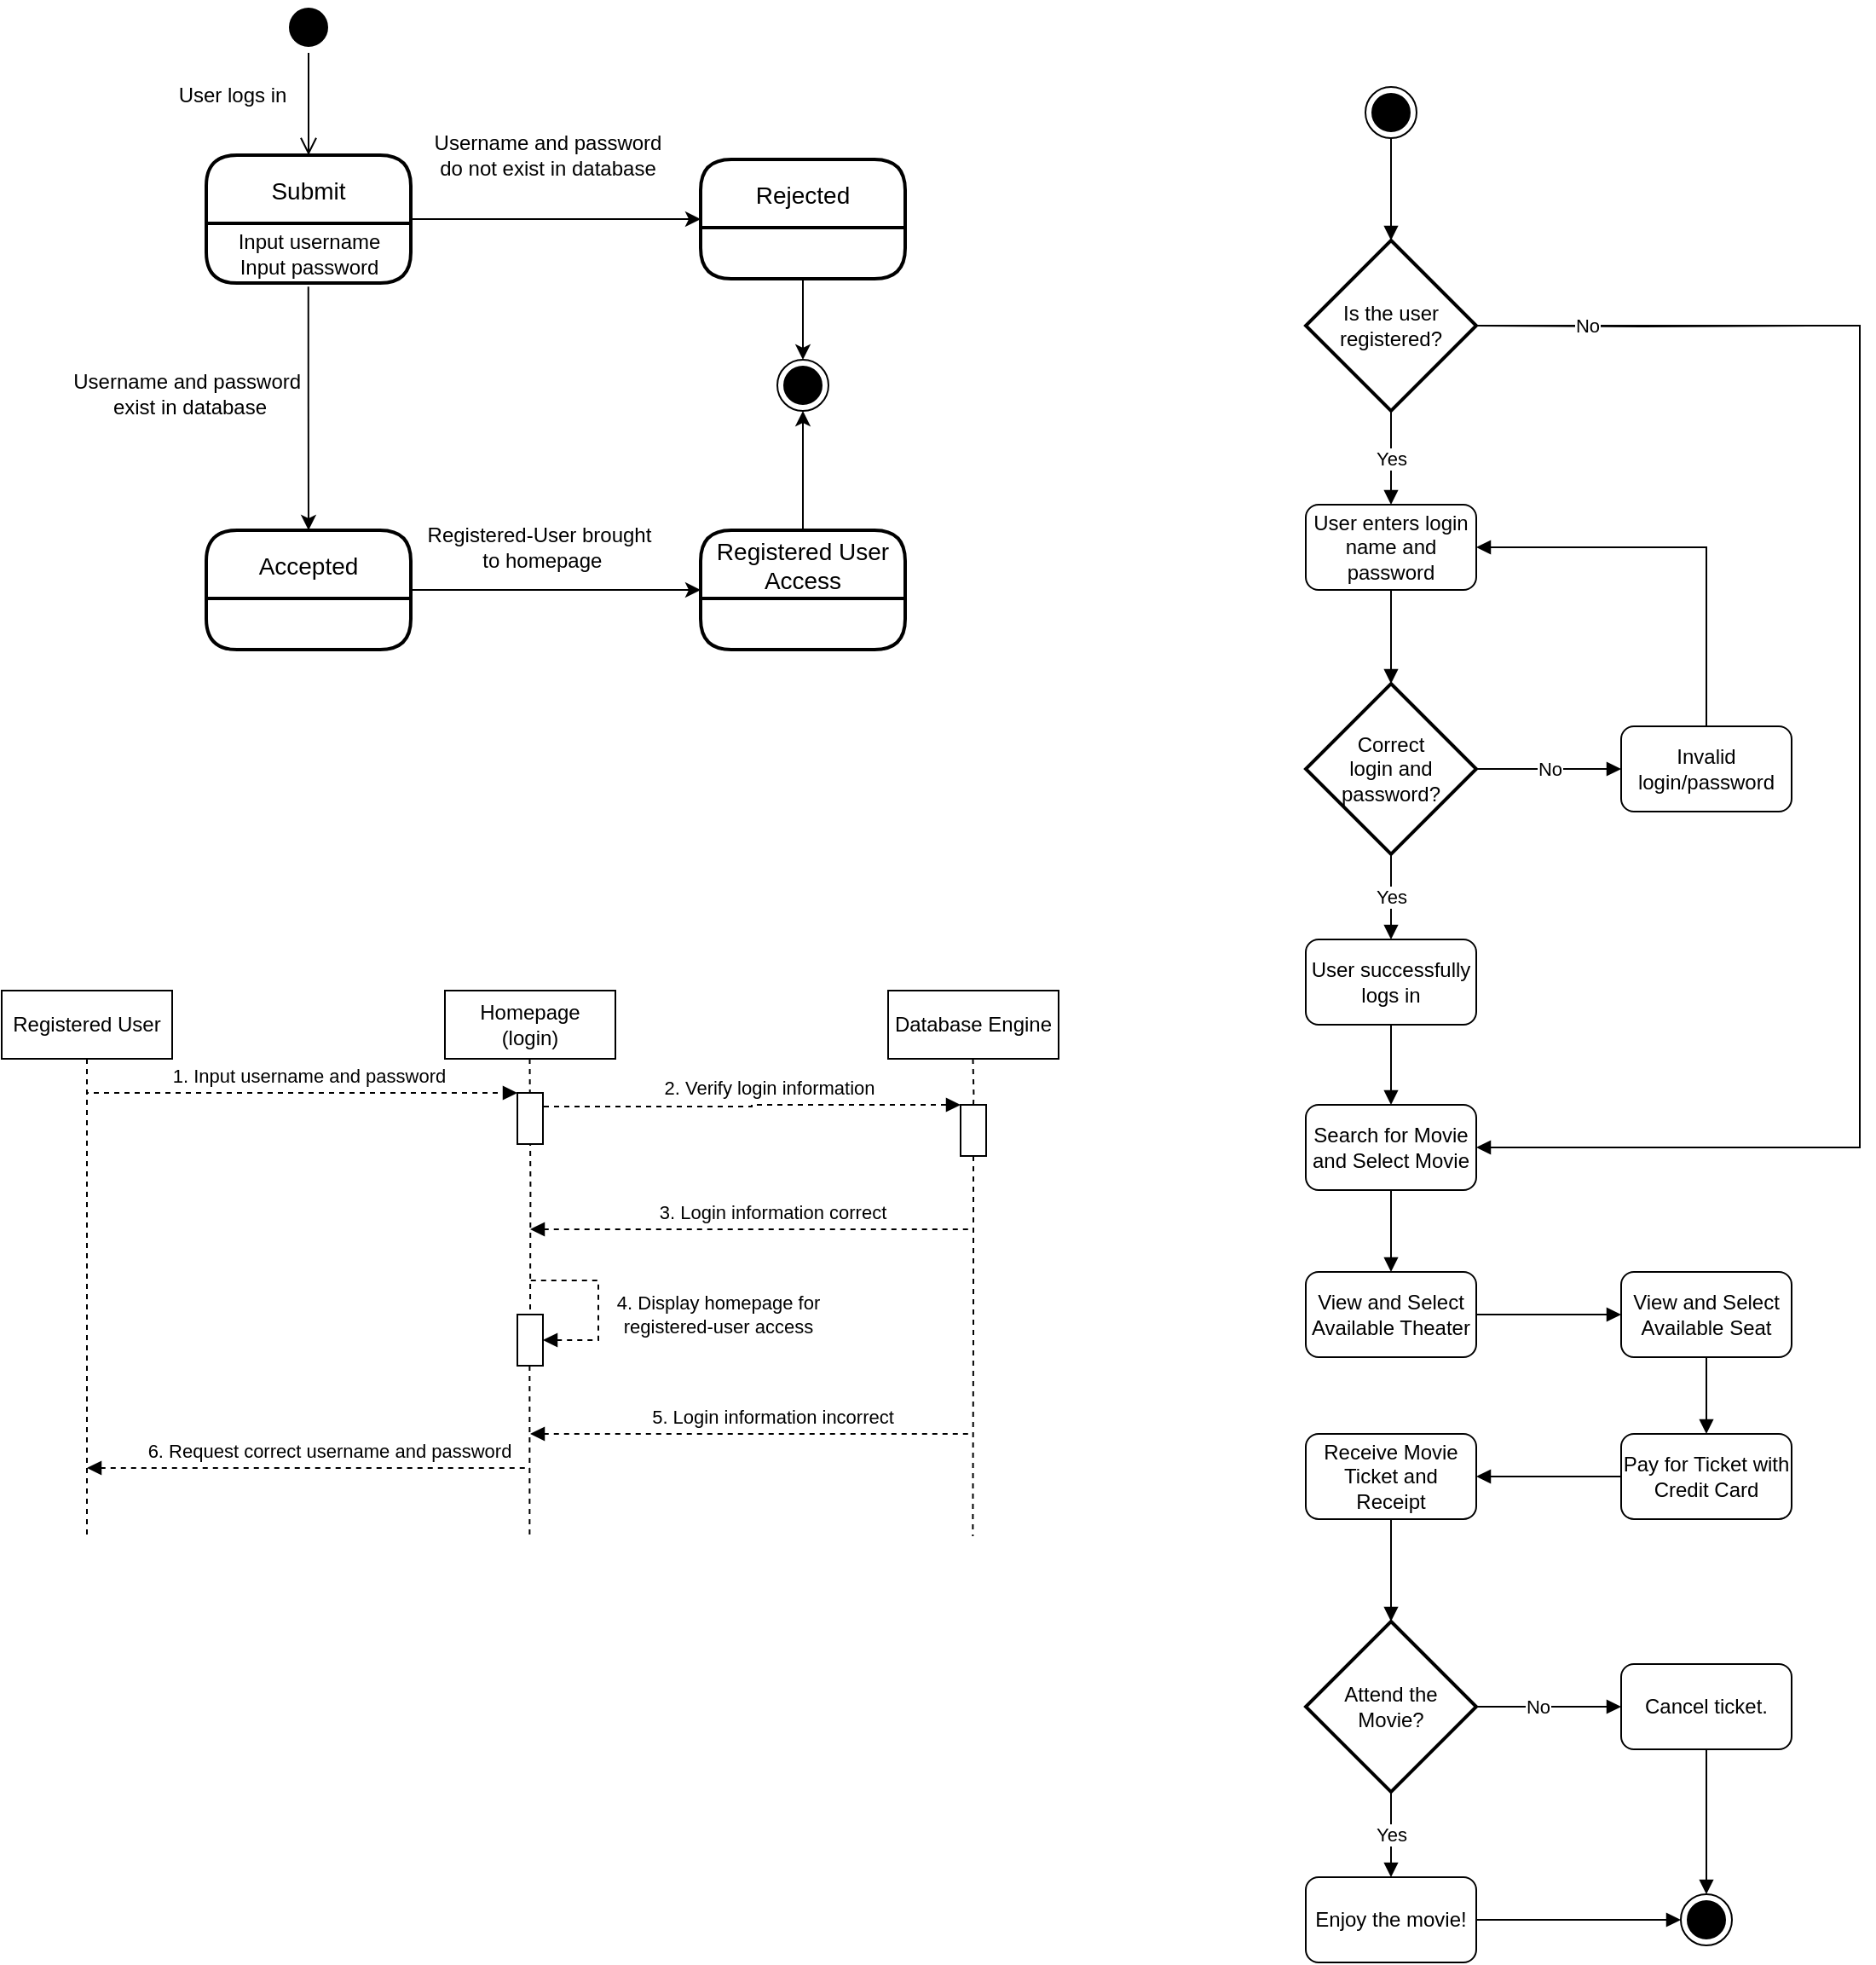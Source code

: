 <mxfile version="20.5.3" type="device"><diagram id="JjsLRkGtU7zrdfdeJXX9" name="Page-1"><mxGraphModel dx="2031" dy="1089" grid="1" gridSize="10" guides="1" tooltips="1" connect="1" arrows="1" fold="1" page="1" pageScale="1" pageWidth="850" pageHeight="1100" math="0" shadow="0"><root><mxCell id="0"/><mxCell id="1" parent="0"/><mxCell id="Iy0nZ3r_C9BnvBqwd9XG-6" style="edgeStyle=orthogonalEdgeStyle;rounded=0;orthogonalLoop=1;jettySize=auto;html=1;startArrow=none;entryX=0;entryY=0.5;entryDx=0;entryDy=0;" edge="1" parent="1" source="Iy0nZ3r_C9BnvBqwd9XG-16" target="Iy0nZ3r_C9BnvBqwd9XG-21"><mxGeometry relative="1" as="geometry"><mxPoint x="275" y="250" as="sourcePoint"/><mxPoint x="480" y="265" as="targetPoint"/></mxGeometry></mxCell><mxCell id="Iy0nZ3r_C9BnvBqwd9XG-8" style="edgeStyle=orthogonalEdgeStyle;rounded=0;orthogonalLoop=1;jettySize=auto;html=1;exitX=0.499;exitY=1.061;exitDx=0;exitDy=0;exitPerimeter=0;" edge="1" parent="1" source="Iy0nZ3r_C9BnvBqwd9XG-27"><mxGeometry relative="1" as="geometry"><mxPoint x="240" y="300" as="sourcePoint"/><mxPoint x="240" y="450" as="targetPoint"/></mxGeometry></mxCell><mxCell id="Iy0nZ3r_C9BnvBqwd9XG-2" value="" style="ellipse;html=1;shape=startState;fillColor=#000000;strokeColor=#000000;" vertex="1" parent="1"><mxGeometry x="225" y="140" width="30" height="30" as="geometry"/></mxCell><mxCell id="Iy0nZ3r_C9BnvBqwd9XG-3" value="" style="edgeStyle=orthogonalEdgeStyle;html=1;verticalAlign=bottom;endArrow=open;endSize=8;strokeColor=#000000;rounded=0;" edge="1" source="Iy0nZ3r_C9BnvBqwd9XG-2" parent="1"><mxGeometry relative="1" as="geometry"><mxPoint x="240" y="230" as="targetPoint"/></mxGeometry></mxCell><mxCell id="Iy0nZ3r_C9BnvBqwd9XG-4" value="User logs in" style="text;html=1;align=center;verticalAlign=middle;resizable=0;points=[];autosize=1;strokeColor=none;fillColor=none;" vertex="1" parent="1"><mxGeometry x="150" y="180" width="90" height="30" as="geometry"/></mxCell><mxCell id="Iy0nZ3r_C9BnvBqwd9XG-13" style="edgeStyle=orthogonalEdgeStyle;rounded=0;orthogonalLoop=1;jettySize=auto;html=1;entryX=0.5;entryY=0;entryDx=0;entryDy=0;exitX=0.5;exitY=1;exitDx=0;exitDy=0;" edge="1" parent="1" source="Iy0nZ3r_C9BnvBqwd9XG-21" target="Iy0nZ3r_C9BnvBqwd9XG-12"><mxGeometry relative="1" as="geometry"><mxPoint x="515" y="300" as="sourcePoint"/></mxGeometry></mxCell><mxCell id="Iy0nZ3r_C9BnvBqwd9XG-9" value="Username and password&amp;nbsp;&lt;br&gt;exist in database" style="text;html=1;align=center;verticalAlign=middle;resizable=0;points=[];autosize=1;strokeColor=none;fillColor=none;" vertex="1" parent="1"><mxGeometry x="90" y="350" width="160" height="40" as="geometry"/></mxCell><mxCell id="Iy0nZ3r_C9BnvBqwd9XG-11" value="Username and password&lt;br&gt;do not exist in database" style="text;html=1;align=center;verticalAlign=middle;resizable=0;points=[];autosize=1;strokeColor=none;fillColor=none;" vertex="1" parent="1"><mxGeometry x="300" y="210" width="160" height="40" as="geometry"/></mxCell><mxCell id="Iy0nZ3r_C9BnvBqwd9XG-12" value="" style="ellipse;html=1;shape=endState;fillColor=#000000;strokeColor=#000000;" vertex="1" parent="1"><mxGeometry x="515" y="350" width="30" height="30" as="geometry"/></mxCell><mxCell id="Iy0nZ3r_C9BnvBqwd9XG-16" value="Submit" style="swimlane;childLayout=stackLayout;horizontal=1;startSize=40;horizontalStack=0;rounded=1;fontSize=14;fontStyle=0;strokeWidth=2;resizeParent=0;resizeLast=1;shadow=0;dashed=0;align=center;" vertex="1" parent="1"><mxGeometry x="180" y="230" width="120" height="75" as="geometry"><mxRectangle x="180" y="230" width="80" height="30" as="alternateBounds"/></mxGeometry></mxCell><mxCell id="Iy0nZ3r_C9BnvBqwd9XG-27" value="Input username&lt;br&gt;Input password" style="text;html=1;align=center;verticalAlign=middle;resizable=0;points=[];autosize=1;strokeColor=none;fillColor=none;" vertex="1" parent="Iy0nZ3r_C9BnvBqwd9XG-16"><mxGeometry y="40" width="120" height="35" as="geometry"/></mxCell><mxCell id="Iy0nZ3r_C9BnvBqwd9XG-21" value="Rejected" style="swimlane;childLayout=stackLayout;horizontal=1;startSize=40;horizontalStack=0;rounded=1;fontSize=14;fontStyle=0;strokeWidth=2;resizeParent=0;resizeLast=1;shadow=0;dashed=0;align=center;" vertex="1" parent="1"><mxGeometry x="470" y="232.5" width="120" height="70" as="geometry"><mxRectangle x="350" y="470" width="80" height="30" as="alternateBounds"/></mxGeometry></mxCell><mxCell id="Iy0nZ3r_C9BnvBqwd9XG-28" style="edgeStyle=orthogonalEdgeStyle;rounded=0;orthogonalLoop=1;jettySize=auto;html=1;entryX=0.5;entryY=1;entryDx=0;entryDy=0;" edge="1" parent="1" source="Iy0nZ3r_C9BnvBqwd9XG-22" target="Iy0nZ3r_C9BnvBqwd9XG-12"><mxGeometry relative="1" as="geometry"/></mxCell><mxCell id="Iy0nZ3r_C9BnvBqwd9XG-22" value="Registered User&#10;Access" style="swimlane;childLayout=stackLayout;horizontal=1;startSize=40;horizontalStack=0;rounded=1;fontSize=14;fontStyle=0;strokeWidth=2;resizeParent=0;resizeLast=1;shadow=0;dashed=0;align=center;" vertex="1" parent="1"><mxGeometry x="470" y="450" width="120" height="70" as="geometry"><mxRectangle x="350" y="470" width="80" height="30" as="alternateBounds"/></mxGeometry></mxCell><mxCell id="Iy0nZ3r_C9BnvBqwd9XG-24" style="edgeStyle=orthogonalEdgeStyle;rounded=0;orthogonalLoop=1;jettySize=auto;html=1;entryX=0;entryY=0.5;entryDx=0;entryDy=0;" edge="1" parent="1" source="Iy0nZ3r_C9BnvBqwd9XG-23" target="Iy0nZ3r_C9BnvBqwd9XG-22"><mxGeometry relative="1" as="geometry"/></mxCell><mxCell id="Iy0nZ3r_C9BnvBqwd9XG-23" value="Accepted" style="swimlane;childLayout=stackLayout;horizontal=1;startSize=40;horizontalStack=0;rounded=1;fontSize=14;fontStyle=0;strokeWidth=2;resizeParent=0;resizeLast=1;shadow=0;dashed=0;align=center;" vertex="1" parent="1"><mxGeometry x="180" y="450" width="120" height="70" as="geometry"><mxRectangle x="350" y="470" width="80" height="30" as="alternateBounds"/></mxGeometry></mxCell><mxCell id="Iy0nZ3r_C9BnvBqwd9XG-25" value="Registered-User brought&lt;br&gt;&amp;nbsp;to homepage" style="text;html=1;align=center;verticalAlign=middle;resizable=0;points=[];autosize=1;strokeColor=none;fillColor=none;" vertex="1" parent="1"><mxGeometry x="300" y="440" width="150" height="40" as="geometry"/></mxCell><mxCell id="Iy0nZ3r_C9BnvBqwd9XG-29" value="Homepage&lt;br&gt;(login)" style="whiteSpace=wrap;html=1;align=center;strokeColor=#000000;" vertex="1" parent="1"><mxGeometry x="320" y="720" width="100" height="40" as="geometry"/></mxCell><mxCell id="Iy0nZ3r_C9BnvBqwd9XG-30" value="Database Engine" style="whiteSpace=wrap;html=1;align=center;strokeColor=#000000;" vertex="1" parent="1"><mxGeometry x="580" y="720" width="100" height="40" as="geometry"/></mxCell><mxCell id="Iy0nZ3r_C9BnvBqwd9XG-33" style="edgeStyle=orthogonalEdgeStyle;rounded=0;orthogonalLoop=1;jettySize=auto;html=1;strokeColor=default;startArrow=none;startFill=0;endArrow=none;endFill=0;dashed=1;" edge="1" parent="1" source="Iy0nZ3r_C9BnvBqwd9XG-31"><mxGeometry relative="1" as="geometry"><mxPoint x="110" y="1040" as="targetPoint"/><Array as="points"><mxPoint x="110" y="920"/><mxPoint x="110" y="920"/></Array></mxGeometry></mxCell><mxCell id="Iy0nZ3r_C9BnvBqwd9XG-39" style="edgeStyle=orthogonalEdgeStyle;rounded=0;orthogonalLoop=1;jettySize=auto;html=1;dashed=1;strokeColor=default;startArrow=none;startFill=0;endArrow=block;endFill=1;" edge="1" parent="1" source="Iy0nZ3r_C9BnvBqwd9XG-31" target="Iy0nZ3r_C9BnvBqwd9XG-40"><mxGeometry relative="1" as="geometry"><mxPoint x="370" y="780" as="targetPoint"/><Array as="points"><mxPoint x="110" y="780"/><mxPoint x="370" y="780"/></Array></mxGeometry></mxCell><mxCell id="Iy0nZ3r_C9BnvBqwd9XG-41" value="1. Input username and password" style="edgeLabel;html=1;align=center;verticalAlign=middle;resizable=0;points=[];" vertex="1" connectable="0" parent="Iy0nZ3r_C9BnvBqwd9XG-39"><mxGeometry x="0.275" y="2" relative="1" as="geometry"><mxPoint x="-24" y="-8" as="offset"/></mxGeometry></mxCell><mxCell id="Iy0nZ3r_C9BnvBqwd9XG-31" value="Registered User" style="whiteSpace=wrap;html=1;align=center;strokeColor=#000000;" vertex="1" parent="1"><mxGeometry x="60" y="720" width="100" height="40" as="geometry"/></mxCell><mxCell id="Iy0nZ3r_C9BnvBqwd9XG-34" style="edgeStyle=orthogonalEdgeStyle;rounded=0;orthogonalLoop=1;jettySize=auto;html=1;strokeColor=default;startArrow=none;startFill=0;endArrow=none;endFill=0;dashed=1;" edge="1" parent="1" source="Iy0nZ3r_C9BnvBqwd9XG-55"><mxGeometry relative="1" as="geometry"><mxPoint x="369.747" y="760" as="sourcePoint"/><mxPoint x="369.68" y="1040" as="targetPoint"/><Array as="points"><mxPoint x="369.68" y="920"/><mxPoint x="369.68" y="920"/></Array></mxGeometry></mxCell><mxCell id="Iy0nZ3r_C9BnvBqwd9XG-35" style="edgeStyle=orthogonalEdgeStyle;rounded=0;orthogonalLoop=1;jettySize=auto;html=1;strokeColor=default;startArrow=none;startFill=0;endArrow=none;endFill=0;dashed=1;" edge="1" parent="1" source="Iy0nZ3r_C9BnvBqwd9XG-45"><mxGeometry relative="1" as="geometry"><mxPoint x="629.747" y="760" as="sourcePoint"/><mxPoint x="629.68" y="1040" as="targetPoint"/><Array as="points"><mxPoint x="629.68" y="920"/><mxPoint x="629.68" y="920"/></Array></mxGeometry></mxCell><mxCell id="Iy0nZ3r_C9BnvBqwd9XG-45" value="" style="rounded=0;whiteSpace=wrap;html=1;strokeColor=#000000;" vertex="1" parent="1"><mxGeometry x="622.5" y="787" width="15" height="30" as="geometry"/></mxCell><mxCell id="Iy0nZ3r_C9BnvBqwd9XG-46" value="" style="edgeStyle=orthogonalEdgeStyle;rounded=0;orthogonalLoop=1;jettySize=auto;html=1;strokeColor=default;startArrow=none;startFill=0;endArrow=none;endFill=0;dashed=1;" edge="1" parent="1" target="Iy0nZ3r_C9BnvBqwd9XG-45"><mxGeometry relative="1" as="geometry"><mxPoint x="629.747" y="760" as="sourcePoint"/><mxPoint x="629.68" y="1040" as="targetPoint"/><Array as="points"/></mxGeometry></mxCell><mxCell id="Iy0nZ3r_C9BnvBqwd9XG-47" style="edgeStyle=orthogonalEdgeStyle;rounded=0;orthogonalLoop=1;jettySize=auto;html=1;dashed=1;strokeColor=default;startArrow=none;startFill=0;endArrow=block;endFill=1;entryX=0;entryY=0;entryDx=0;entryDy=0;" edge="1" parent="1" target="Iy0nZ3r_C9BnvBqwd9XG-45"><mxGeometry relative="1" as="geometry"><mxPoint x="378" y="788" as="sourcePoint"/><mxPoint x="620" y="790" as="targetPoint"/><Array as="points"><mxPoint x="500" y="788"/></Array></mxGeometry></mxCell><mxCell id="Iy0nZ3r_C9BnvBqwd9XG-48" value="2. Verify login information" style="edgeLabel;html=1;align=center;verticalAlign=middle;resizable=0;points=[];" vertex="1" connectable="0" parent="Iy0nZ3r_C9BnvBqwd9XG-47"><mxGeometry x="0.275" y="2" relative="1" as="geometry"><mxPoint x="-24" y="-8" as="offset"/></mxGeometry></mxCell><mxCell id="Iy0nZ3r_C9BnvBqwd9XG-49" style="edgeStyle=orthogonalEdgeStyle;rounded=0;orthogonalLoop=1;jettySize=auto;html=1;dashed=1;strokeColor=default;startArrow=block;startFill=1;endArrow=none;endFill=0;" edge="1" parent="1"><mxGeometry relative="1" as="geometry"><mxPoint x="370" y="860" as="sourcePoint"/><mxPoint x="630" y="860" as="targetPoint"/><Array as="points"><mxPoint x="378" y="860.5"/><mxPoint x="500" y="860.5"/></Array></mxGeometry></mxCell><mxCell id="Iy0nZ3r_C9BnvBqwd9XG-50" value="3. Login information correct" style="edgeLabel;html=1;align=center;verticalAlign=middle;resizable=0;points=[];" vertex="1" connectable="0" parent="Iy0nZ3r_C9BnvBqwd9XG-49"><mxGeometry x="0.275" y="2" relative="1" as="geometry"><mxPoint x="-24" y="-8" as="offset"/></mxGeometry></mxCell><mxCell id="Iy0nZ3r_C9BnvBqwd9XG-51" style="edgeStyle=orthogonalEdgeStyle;rounded=0;orthogonalLoop=1;jettySize=auto;html=1;dashed=1;strokeColor=default;startArrow=block;startFill=1;endArrow=none;endFill=0;" edge="1" parent="1"><mxGeometry relative="1" as="geometry"><mxPoint x="370" y="980" as="sourcePoint"/><mxPoint x="630" y="980" as="targetPoint"/><Array as="points"><mxPoint x="378" y="980.5"/><mxPoint x="500" y="980.5"/></Array></mxGeometry></mxCell><mxCell id="Iy0nZ3r_C9BnvBqwd9XG-52" value="5. Login information incorrect" style="edgeLabel;html=1;align=center;verticalAlign=middle;resizable=0;points=[];" vertex="1" connectable="0" parent="Iy0nZ3r_C9BnvBqwd9XG-51"><mxGeometry x="0.275" y="2" relative="1" as="geometry"><mxPoint x="-24" y="-8" as="offset"/></mxGeometry></mxCell><mxCell id="Iy0nZ3r_C9BnvBqwd9XG-58" style="edgeStyle=orthogonalEdgeStyle;rounded=0;orthogonalLoop=1;jettySize=auto;html=1;dashed=1;strokeColor=default;startArrow=block;startFill=1;endArrow=none;endFill=0;" edge="1" parent="1" source="Iy0nZ3r_C9BnvBqwd9XG-55"><mxGeometry relative="1" as="geometry"><mxPoint x="370" y="890" as="targetPoint"/><Array as="points"><mxPoint x="410" y="925"/><mxPoint x="410" y="890"/><mxPoint x="391" y="890"/></Array></mxGeometry></mxCell><mxCell id="Iy0nZ3r_C9BnvBqwd9XG-55" value="" style="rounded=0;whiteSpace=wrap;html=1;strokeColor=#000000;" vertex="1" parent="1"><mxGeometry x="362.5" y="910" width="15" height="30" as="geometry"/></mxCell><mxCell id="Iy0nZ3r_C9BnvBqwd9XG-56" value="" style="edgeStyle=orthogonalEdgeStyle;rounded=0;orthogonalLoop=1;jettySize=auto;html=1;strokeColor=default;startArrow=none;startFill=0;endArrow=none;endFill=0;dashed=1;" edge="1" parent="1" target="Iy0nZ3r_C9BnvBqwd9XG-55"><mxGeometry relative="1" as="geometry"><mxPoint x="369.747" y="760" as="sourcePoint"/><mxPoint x="369.68" y="1040" as="targetPoint"/><Array as="points"/></mxGeometry></mxCell><mxCell id="Iy0nZ3r_C9BnvBqwd9XG-40" value="" style="rounded=0;whiteSpace=wrap;html=1;strokeColor=#000000;" vertex="1" parent="1"><mxGeometry x="362.5" y="780" width="15" height="30" as="geometry"/></mxCell><mxCell id="Iy0nZ3r_C9BnvBqwd9XG-59" value="4. Display homepage for&lt;br&gt;registered-user access" style="edgeLabel;html=1;align=center;verticalAlign=middle;resizable=0;points=[];" vertex="1" connectable="0" parent="1"><mxGeometry x="480.005" y="910" as="geometry"/></mxCell><mxCell id="Iy0nZ3r_C9BnvBqwd9XG-60" style="edgeStyle=orthogonalEdgeStyle;rounded=0;orthogonalLoop=1;jettySize=auto;html=1;dashed=1;strokeColor=default;startArrow=block;startFill=1;endArrow=none;endFill=0;" edge="1" parent="1"><mxGeometry relative="1" as="geometry"><mxPoint x="110" y="1000" as="sourcePoint"/><mxPoint x="370" y="1000" as="targetPoint"/><Array as="points"><mxPoint x="118" y="1000.5"/><mxPoint x="240" y="1000.5"/></Array></mxGeometry></mxCell><mxCell id="Iy0nZ3r_C9BnvBqwd9XG-61" value="6. Request correct username and password" style="edgeLabel;html=1;align=center;verticalAlign=middle;resizable=0;points=[];" vertex="1" connectable="0" parent="Iy0nZ3r_C9BnvBqwd9XG-60"><mxGeometry x="0.275" y="2" relative="1" as="geometry"><mxPoint x="-24" y="-8" as="offset"/></mxGeometry></mxCell><mxCell id="Iy0nZ3r_C9BnvBqwd9XG-64" style="edgeStyle=orthogonalEdgeStyle;rounded=0;orthogonalLoop=1;jettySize=auto;html=1;strokeColor=default;startArrow=none;startFill=0;endArrow=block;endFill=1;entryX=0.5;entryY=0;entryDx=0;entryDy=0;entryPerimeter=0;" edge="1" parent="1" source="Iy0nZ3r_C9BnvBqwd9XG-62" target="Iy0nZ3r_C9BnvBqwd9XG-65"><mxGeometry relative="1" as="geometry"><mxPoint x="875" y="320" as="targetPoint"/></mxGeometry></mxCell><mxCell id="Iy0nZ3r_C9BnvBqwd9XG-62" value="" style="ellipse;html=1;shape=endState;fillColor=#000000;strokeColor=#000000;" vertex="1" parent="1"><mxGeometry x="860" y="190" width="30" height="30" as="geometry"/></mxCell><mxCell id="Iy0nZ3r_C9BnvBqwd9XG-68" value="" style="edgeStyle=orthogonalEdgeStyle;rounded=0;orthogonalLoop=1;jettySize=auto;html=1;strokeColor=default;startArrow=none;startFill=0;endArrow=none;endFill=0;" edge="1" parent="1" target="Iy0nZ3r_C9BnvBqwd9XG-65"><mxGeometry relative="1" as="geometry"><mxPoint x="1120" y="330" as="sourcePoint"/></mxGeometry></mxCell><mxCell id="Iy0nZ3r_C9BnvBqwd9XG-67" style="edgeStyle=orthogonalEdgeStyle;rounded=0;orthogonalLoop=1;jettySize=auto;html=1;entryX=1;entryY=0.5;entryDx=0;entryDy=0;strokeColor=default;startArrow=none;startFill=0;endArrow=block;endFill=1;" edge="1" parent="1" source="Iy0nZ3r_C9BnvBqwd9XG-65" target="Iy0nZ3r_C9BnvBqwd9XG-82"><mxGeometry relative="1" as="geometry"><mxPoint x="1120" y="330" as="targetPoint"/><Array as="points"><mxPoint x="1150" y="330"/><mxPoint x="1150" y="812"/></Array></mxGeometry></mxCell><mxCell id="Iy0nZ3r_C9BnvBqwd9XG-69" value="No" style="edgeLabel;html=1;align=center;verticalAlign=middle;resizable=0;points=[];" vertex="1" connectable="0" parent="Iy0nZ3r_C9BnvBqwd9XG-67"><mxGeometry x="0.195" y="1" relative="1" as="geometry"><mxPoint x="-161" y="-332" as="offset"/></mxGeometry></mxCell><mxCell id="Iy0nZ3r_C9BnvBqwd9XG-71" value="Yes" style="edgeStyle=orthogonalEdgeStyle;rounded=0;orthogonalLoop=1;jettySize=auto;html=1;entryX=0.5;entryY=0;entryDx=0;entryDy=0;strokeColor=default;startArrow=none;startFill=0;endArrow=block;endFill=1;" edge="1" parent="1" source="Iy0nZ3r_C9BnvBqwd9XG-65" target="Iy0nZ3r_C9BnvBqwd9XG-70"><mxGeometry relative="1" as="geometry"/></mxCell><mxCell id="Iy0nZ3r_C9BnvBqwd9XG-65" value="Is the user registered?" style="strokeWidth=2;html=1;shape=mxgraph.flowchart.decision;whiteSpace=wrap;strokeColor=#000000;" vertex="1" parent="1"><mxGeometry x="825" y="280" width="100" height="100" as="geometry"/></mxCell><mxCell id="Iy0nZ3r_C9BnvBqwd9XG-75" style="edgeStyle=orthogonalEdgeStyle;rounded=0;orthogonalLoop=1;jettySize=auto;html=1;entryX=0.5;entryY=0;entryDx=0;entryDy=0;entryPerimeter=0;strokeColor=default;startArrow=none;startFill=0;endArrow=block;endFill=1;" edge="1" parent="1" source="Iy0nZ3r_C9BnvBqwd9XG-70" target="Iy0nZ3r_C9BnvBqwd9XG-74"><mxGeometry relative="1" as="geometry"/></mxCell><mxCell id="Iy0nZ3r_C9BnvBqwd9XG-70" value="User enters login name and password" style="rounded=1;whiteSpace=wrap;html=1;strokeColor=#000000;" vertex="1" parent="1"><mxGeometry x="825" y="435" width="100" height="50" as="geometry"/></mxCell><mxCell id="Iy0nZ3r_C9BnvBqwd9XG-77" value="No" style="edgeStyle=orthogonalEdgeStyle;rounded=0;orthogonalLoop=1;jettySize=auto;html=1;entryX=0;entryY=0.5;entryDx=0;entryDy=0;strokeColor=default;startArrow=none;startFill=0;endArrow=block;endFill=1;" edge="1" parent="1" source="Iy0nZ3r_C9BnvBqwd9XG-74" target="Iy0nZ3r_C9BnvBqwd9XG-76"><mxGeometry relative="1" as="geometry"/></mxCell><mxCell id="Iy0nZ3r_C9BnvBqwd9XG-80" value="Yes" style="edgeStyle=orthogonalEdgeStyle;rounded=0;orthogonalLoop=1;jettySize=auto;html=1;strokeColor=default;startArrow=none;startFill=0;endArrow=block;endFill=1;entryX=0.5;entryY=0;entryDx=0;entryDy=0;" edge="1" parent="1" source="Iy0nZ3r_C9BnvBqwd9XG-74" target="Iy0nZ3r_C9BnvBqwd9XG-81"><mxGeometry relative="1" as="geometry"><mxPoint x="870" y="670" as="targetPoint"/></mxGeometry></mxCell><mxCell id="Iy0nZ3r_C9BnvBqwd9XG-74" value="Correct &lt;br&gt;login and password?" style="strokeWidth=2;html=1;shape=mxgraph.flowchart.decision;whiteSpace=wrap;strokeColor=#000000;" vertex="1" parent="1"><mxGeometry x="825" y="540" width="100" height="100" as="geometry"/></mxCell><mxCell id="Iy0nZ3r_C9BnvBqwd9XG-78" style="edgeStyle=orthogonalEdgeStyle;rounded=0;orthogonalLoop=1;jettySize=auto;html=1;entryX=1;entryY=0.5;entryDx=0;entryDy=0;strokeColor=default;startArrow=none;startFill=0;endArrow=block;endFill=1;" edge="1" parent="1" source="Iy0nZ3r_C9BnvBqwd9XG-76" target="Iy0nZ3r_C9BnvBqwd9XG-70"><mxGeometry relative="1" as="geometry"><Array as="points"><mxPoint x="1060" y="460"/></Array></mxGeometry></mxCell><mxCell id="Iy0nZ3r_C9BnvBqwd9XG-76" value="Invalid login/password" style="rounded=1;whiteSpace=wrap;html=1;strokeColor=#000000;" vertex="1" parent="1"><mxGeometry x="1010" y="565" width="100" height="50" as="geometry"/></mxCell><mxCell id="Iy0nZ3r_C9BnvBqwd9XG-83" style="edgeStyle=orthogonalEdgeStyle;rounded=0;orthogonalLoop=1;jettySize=auto;html=1;strokeColor=default;startArrow=none;startFill=0;endArrow=block;endFill=1;" edge="1" parent="1" source="Iy0nZ3r_C9BnvBqwd9XG-81" target="Iy0nZ3r_C9BnvBqwd9XG-82"><mxGeometry relative="1" as="geometry"/></mxCell><mxCell id="Iy0nZ3r_C9BnvBqwd9XG-81" value="User successfully logs in" style="rounded=1;whiteSpace=wrap;html=1;strokeColor=#000000;" vertex="1" parent="1"><mxGeometry x="825" y="690" width="100" height="50" as="geometry"/></mxCell><mxCell id="Iy0nZ3r_C9BnvBqwd9XG-85" style="edgeStyle=orthogonalEdgeStyle;rounded=0;orthogonalLoop=1;jettySize=auto;html=1;strokeColor=default;startArrow=none;startFill=0;endArrow=block;endFill=1;" edge="1" parent="1" source="Iy0nZ3r_C9BnvBqwd9XG-82" target="Iy0nZ3r_C9BnvBqwd9XG-84"><mxGeometry relative="1" as="geometry"/></mxCell><mxCell id="Iy0nZ3r_C9BnvBqwd9XG-82" value="Search for Movie&lt;br&gt;and Select Movie" style="rounded=1;whiteSpace=wrap;html=1;strokeColor=#000000;" vertex="1" parent="1"><mxGeometry x="825" y="787" width="100" height="50" as="geometry"/></mxCell><mxCell id="Iy0nZ3r_C9BnvBqwd9XG-90" style="edgeStyle=orthogonalEdgeStyle;rounded=0;orthogonalLoop=1;jettySize=auto;html=1;strokeColor=default;startArrow=none;startFill=0;endArrow=block;endFill=1;" edge="1" parent="1" source="Iy0nZ3r_C9BnvBqwd9XG-84" target="Iy0nZ3r_C9BnvBqwd9XG-89"><mxGeometry relative="1" as="geometry"/></mxCell><mxCell id="Iy0nZ3r_C9BnvBqwd9XG-84" value="View and Select Available Theater" style="rounded=1;whiteSpace=wrap;html=1;strokeColor=#000000;" vertex="1" parent="1"><mxGeometry x="825" y="885" width="100" height="50" as="geometry"/></mxCell><mxCell id="Iy0nZ3r_C9BnvBqwd9XG-92" style="edgeStyle=orthogonalEdgeStyle;rounded=0;orthogonalLoop=1;jettySize=auto;html=1;strokeColor=default;startArrow=none;startFill=0;endArrow=block;endFill=1;" edge="1" parent="1" source="Iy0nZ3r_C9BnvBqwd9XG-89" target="Iy0nZ3r_C9BnvBqwd9XG-91"><mxGeometry relative="1" as="geometry"/></mxCell><mxCell id="Iy0nZ3r_C9BnvBqwd9XG-89" value="View and Select Available Seat" style="rounded=1;whiteSpace=wrap;html=1;strokeColor=#000000;" vertex="1" parent="1"><mxGeometry x="1010" y="885" width="100" height="50" as="geometry"/></mxCell><mxCell id="Iy0nZ3r_C9BnvBqwd9XG-94" style="edgeStyle=orthogonalEdgeStyle;rounded=0;orthogonalLoop=1;jettySize=auto;html=1;strokeColor=default;startArrow=none;startFill=0;endArrow=block;endFill=1;" edge="1" parent="1" source="Iy0nZ3r_C9BnvBqwd9XG-91" target="Iy0nZ3r_C9BnvBqwd9XG-93"><mxGeometry relative="1" as="geometry"/></mxCell><mxCell id="Iy0nZ3r_C9BnvBqwd9XG-91" value="Pay for Ticket with Credit Card" style="rounded=1;whiteSpace=wrap;html=1;strokeColor=#000000;" vertex="1" parent="1"><mxGeometry x="1010" y="980" width="100" height="50" as="geometry"/></mxCell><mxCell id="Iy0nZ3r_C9BnvBqwd9XG-100" style="edgeStyle=orthogonalEdgeStyle;rounded=0;orthogonalLoop=1;jettySize=auto;html=1;entryX=0.5;entryY=0;entryDx=0;entryDy=0;entryPerimeter=0;strokeColor=default;startArrow=none;startFill=0;endArrow=block;endFill=1;" edge="1" parent="1" source="Iy0nZ3r_C9BnvBqwd9XG-93" target="Iy0nZ3r_C9BnvBqwd9XG-95"><mxGeometry relative="1" as="geometry"/></mxCell><mxCell id="Iy0nZ3r_C9BnvBqwd9XG-93" value="Receive Movie Ticket and Receipt" style="rounded=1;whiteSpace=wrap;html=1;strokeColor=#000000;" vertex="1" parent="1"><mxGeometry x="825" y="980" width="100" height="50" as="geometry"/></mxCell><mxCell id="Iy0nZ3r_C9BnvBqwd9XG-97" value="Yes" style="edgeStyle=orthogonalEdgeStyle;rounded=0;orthogonalLoop=1;jettySize=auto;html=1;strokeColor=default;startArrow=none;startFill=0;endArrow=block;endFill=1;entryX=0.5;entryY=0;entryDx=0;entryDy=0;" edge="1" parent="1" source="Iy0nZ3r_C9BnvBqwd9XG-95" target="Iy0nZ3r_C9BnvBqwd9XG-98"><mxGeometry relative="1" as="geometry"><mxPoint x="875" y="1220" as="targetPoint"/></mxGeometry></mxCell><mxCell id="Iy0nZ3r_C9BnvBqwd9XG-102" style="edgeStyle=orthogonalEdgeStyle;rounded=0;orthogonalLoop=1;jettySize=auto;html=1;strokeColor=default;startArrow=none;startFill=0;endArrow=block;endFill=1;entryX=0;entryY=0.5;entryDx=0;entryDy=0;" edge="1" parent="1" source="Iy0nZ3r_C9BnvBqwd9XG-95" target="Iy0nZ3r_C9BnvBqwd9XG-103"><mxGeometry relative="1" as="geometry"><mxPoint x="950" y="1140" as="targetPoint"/></mxGeometry></mxCell><mxCell id="Iy0nZ3r_C9BnvBqwd9XG-104" value="No" style="edgeLabel;html=1;align=center;verticalAlign=middle;resizable=0;points=[];" vertex="1" connectable="0" parent="Iy0nZ3r_C9BnvBqwd9XG-102"><mxGeometry x="-0.236" y="-2" relative="1" as="geometry"><mxPoint x="3" y="-2" as="offset"/></mxGeometry></mxCell><mxCell id="Iy0nZ3r_C9BnvBqwd9XG-95" value="Attend the &lt;br&gt;Movie?" style="strokeWidth=2;html=1;shape=mxgraph.flowchart.decision;whiteSpace=wrap;strokeColor=#000000;" vertex="1" parent="1"><mxGeometry x="825" y="1090" width="100" height="100" as="geometry"/></mxCell><mxCell id="Iy0nZ3r_C9BnvBqwd9XG-107" style="edgeStyle=orthogonalEdgeStyle;rounded=0;orthogonalLoop=1;jettySize=auto;html=1;entryX=0;entryY=0.5;entryDx=0;entryDy=0;strokeColor=default;startArrow=none;startFill=0;endArrow=block;endFill=1;" edge="1" parent="1" source="Iy0nZ3r_C9BnvBqwd9XG-98" target="Iy0nZ3r_C9BnvBqwd9XG-105"><mxGeometry relative="1" as="geometry"/></mxCell><mxCell id="Iy0nZ3r_C9BnvBqwd9XG-98" value="Enjoy the movie!" style="rounded=1;whiteSpace=wrap;html=1;strokeColor=#000000;" vertex="1" parent="1"><mxGeometry x="825" y="1240" width="100" height="50" as="geometry"/></mxCell><mxCell id="Iy0nZ3r_C9BnvBqwd9XG-106" style="edgeStyle=orthogonalEdgeStyle;rounded=0;orthogonalLoop=1;jettySize=auto;html=1;entryX=0.5;entryY=0;entryDx=0;entryDy=0;strokeColor=default;startArrow=none;startFill=0;endArrow=block;endFill=1;" edge="1" parent="1" source="Iy0nZ3r_C9BnvBqwd9XG-103" target="Iy0nZ3r_C9BnvBqwd9XG-105"><mxGeometry relative="1" as="geometry"/></mxCell><mxCell id="Iy0nZ3r_C9BnvBqwd9XG-103" value="Cancel ticket." style="rounded=1;whiteSpace=wrap;html=1;strokeColor=#000000;" vertex="1" parent="1"><mxGeometry x="1010" y="1115" width="100" height="50" as="geometry"/></mxCell><mxCell id="Iy0nZ3r_C9BnvBqwd9XG-105" value="" style="ellipse;html=1;shape=endState;fillColor=#000000;strokeColor=#000000;" vertex="1" parent="1"><mxGeometry x="1045" y="1250" width="30" height="30" as="geometry"/></mxCell></root></mxGraphModel></diagram></mxfile>